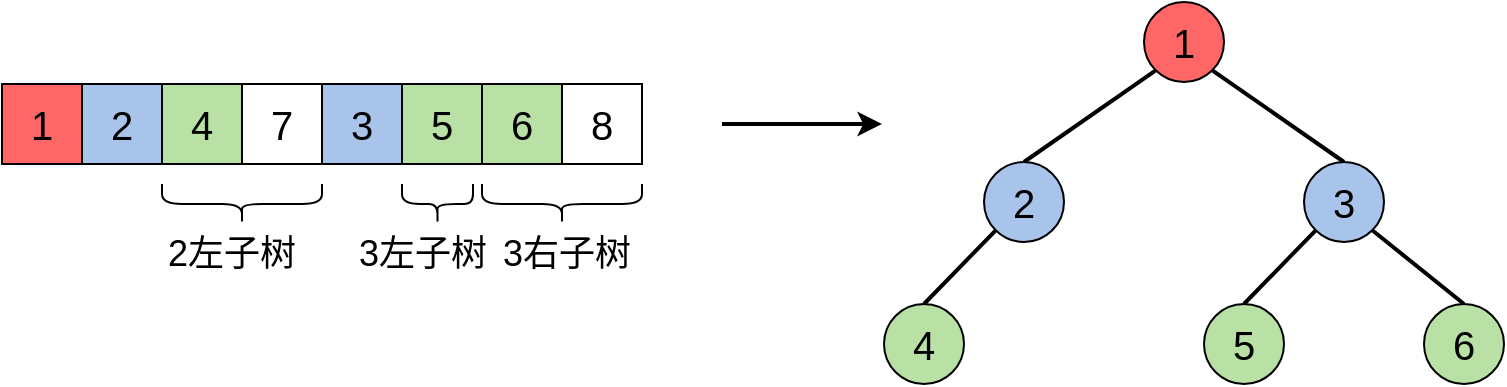 <mxfile version="20.8.16" type="device"><diagram name="第 1 页" id="H0j3fC_Wo4dDJ6tFlsuq"><mxGraphModel dx="1194" dy="747" grid="1" gridSize="10" guides="1" tooltips="1" connect="1" arrows="1" fold="1" page="1" pageScale="1" pageWidth="1169" pageHeight="827" math="0" shadow="0"><root><mxCell id="0"/><mxCell id="1" parent="0"/><mxCell id="WnhyXd3zX1nJqmI9704n-1" value="1" style="whiteSpace=wrap;html=1;aspect=fixed;fontSize=20;fillColor=#FF6666;" parent="1" vertex="1"><mxGeometry x="240" y="160" width="40" height="40" as="geometry"/></mxCell><mxCell id="WnhyXd3zX1nJqmI9704n-2" value="2" style="whiteSpace=wrap;html=1;aspect=fixed;fontSize=20;fillColor=#A9C4EB;" parent="1" vertex="1"><mxGeometry x="280" y="160" width="40" height="40" as="geometry"/></mxCell><mxCell id="WnhyXd3zX1nJqmI9704n-3" value="4" style="whiteSpace=wrap;html=1;aspect=fixed;fontSize=20;fillColor=#B9E0A5;" parent="1" vertex="1"><mxGeometry x="320" y="160" width="40" height="40" as="geometry"/></mxCell><mxCell id="WnhyXd3zX1nJqmI9704n-4" value="7" style="whiteSpace=wrap;html=1;aspect=fixed;fontSize=20;fillColor=#FFFFFF;" parent="1" vertex="1"><mxGeometry x="360" y="160" width="40" height="40" as="geometry"/></mxCell><mxCell id="WnhyXd3zX1nJqmI9704n-5" value="3" style="whiteSpace=wrap;html=1;aspect=fixed;fontSize=20;fillColor=#A9C4EB;" parent="1" vertex="1"><mxGeometry x="400" y="160" width="40" height="40" as="geometry"/></mxCell><mxCell id="WnhyXd3zX1nJqmI9704n-6" value="5" style="whiteSpace=wrap;html=1;aspect=fixed;fontSize=20;fillColor=#B9E0A5;" parent="1" vertex="1"><mxGeometry x="440" y="160" width="40" height="40" as="geometry"/></mxCell><mxCell id="WnhyXd3zX1nJqmI9704n-7" value="6" style="whiteSpace=wrap;html=1;aspect=fixed;fontSize=20;fillColor=#B9E0A5;" parent="1" vertex="1"><mxGeometry x="480" y="160" width="40" height="40" as="geometry"/></mxCell><mxCell id="WnhyXd3zX1nJqmI9704n-8" value="8" style="whiteSpace=wrap;html=1;aspect=fixed;fontSize=20;fillColor=#FFFFFF;" parent="1" vertex="1"><mxGeometry x="520" y="160" width="40" height="40" as="geometry"/></mxCell><mxCell id="WnhyXd3zX1nJqmI9704n-9" value="" style="shape=curlyBracket;whiteSpace=wrap;html=1;rounded=1;labelPosition=left;verticalLabelPosition=middle;align=right;verticalAlign=middle;fillColor=#A9C4EB;rotation=-90;" parent="1" vertex="1"><mxGeometry x="350" y="180" width="20" height="80" as="geometry"/></mxCell><mxCell id="WnhyXd3zX1nJqmI9704n-10" value="2左子树" style="text;html=1;strokeColor=none;fillColor=none;align=center;verticalAlign=middle;whiteSpace=wrap;rounded=0;fontSize=18;" parent="1" vertex="1"><mxGeometry x="310" y="230" width="90" height="30" as="geometry"/></mxCell><mxCell id="WnhyXd3zX1nJqmI9704n-11" value="" style="shape=curlyBracket;whiteSpace=wrap;html=1;rounded=1;labelPosition=left;verticalLabelPosition=middle;align=right;verticalAlign=middle;fillColor=#A9C4EB;rotation=-90;size=0.5;" parent="1" vertex="1"><mxGeometry x="447.75" y="202.25" width="20" height="35.5" as="geometry"/></mxCell><mxCell id="WnhyXd3zX1nJqmI9704n-12" value="3左子树" style="text;html=1;strokeColor=none;fillColor=none;align=center;verticalAlign=middle;whiteSpace=wrap;rounded=0;fontSize=18;" parent="1" vertex="1"><mxGeometry x="413" y="230" width="75" height="30" as="geometry"/></mxCell><mxCell id="WnhyXd3zX1nJqmI9704n-14" value="" style="shape=curlyBracket;whiteSpace=wrap;html=1;rounded=1;labelPosition=left;verticalLabelPosition=middle;align=right;verticalAlign=middle;fillColor=#A9C4EB;rotation=-90;" parent="1" vertex="1"><mxGeometry x="510" y="180" width="20" height="80" as="geometry"/></mxCell><mxCell id="WnhyXd3zX1nJqmI9704n-15" value="3右子树" style="text;html=1;strokeColor=none;fillColor=none;align=center;verticalAlign=middle;whiteSpace=wrap;rounded=0;fontSize=18;" parent="1" vertex="1"><mxGeometry x="485" y="230" width="75" height="30" as="geometry"/></mxCell><mxCell id="WnhyXd3zX1nJqmI9704n-32" style="rounded=0;orthogonalLoop=1;jettySize=auto;html=1;exitX=0;exitY=1;exitDx=0;exitDy=0;entryX=0.5;entryY=0;entryDx=0;entryDy=0;fontSize=18;endArrow=none;endFill=0;strokeWidth=2;" parent="1" source="WnhyXd3zX1nJqmI9704n-34" target="WnhyXd3zX1nJqmI9704n-36" edge="1"><mxGeometry relative="1" as="geometry"/></mxCell><mxCell id="WnhyXd3zX1nJqmI9704n-33" style="edgeStyle=none;rounded=0;orthogonalLoop=1;jettySize=auto;html=1;exitX=1;exitY=1;exitDx=0;exitDy=0;entryX=0.5;entryY=0;entryDx=0;entryDy=0;strokeWidth=2;fontSize=18;endArrow=none;endFill=0;" parent="1" source="WnhyXd3zX1nJqmI9704n-34" target="WnhyXd3zX1nJqmI9704n-37" edge="1"><mxGeometry relative="1" as="geometry"/></mxCell><mxCell id="WnhyXd3zX1nJqmI9704n-34" value="1" style="ellipse;whiteSpace=wrap;html=1;aspect=fixed;fillColor=#FF6666;fontSize=20;" parent="1" vertex="1"><mxGeometry x="811" y="119" width="40" height="40" as="geometry"/></mxCell><mxCell id="WnhyXd3zX1nJqmI9704n-35" value="" style="endArrow=classic;html=1;rounded=0;fontSize=20;strokeWidth=2;" parent="1" edge="1"><mxGeometry width="50" height="50" relative="1" as="geometry"><mxPoint x="600" y="180" as="sourcePoint"/><mxPoint x="680" y="180" as="targetPoint"/></mxGeometry></mxCell><mxCell id="WnhyXd3zX1nJqmI9704n-36" value="2" style="ellipse;whiteSpace=wrap;html=1;aspect=fixed;fillColor=#A9C4EB;fontSize=20;" parent="1" vertex="1"><mxGeometry x="731" y="199" width="40" height="40" as="geometry"/></mxCell><mxCell id="WnhyXd3zX1nJqmI9704n-37" value="3" style="ellipse;whiteSpace=wrap;html=1;aspect=fixed;fillColor=#A9C4EB;fontSize=20;" parent="1" vertex="1"><mxGeometry x="891" y="199" width="40" height="40" as="geometry"/></mxCell><mxCell id="WnhyXd3zX1nJqmI9704n-39" value="4" style="ellipse;whiteSpace=wrap;html=1;aspect=fixed;fillColor=#B9E0A5;fontSize=20;" parent="1" vertex="1"><mxGeometry x="681" y="270" width="40" height="40" as="geometry"/></mxCell><mxCell id="WnhyXd3zX1nJqmI9704n-41" style="rounded=0;orthogonalLoop=1;jettySize=auto;html=1;exitX=0.5;exitY=0;exitDx=0;exitDy=0;entryX=0;entryY=1;entryDx=0;entryDy=0;fontSize=18;endArrow=none;endFill=0;strokeWidth=2;" parent="1" source="WnhyXd3zX1nJqmI9704n-39" target="WnhyXd3zX1nJqmI9704n-36" edge="1"><mxGeometry relative="1" as="geometry"><mxPoint x="701" y="275" as="sourcePoint"/><mxPoint x="761" y="209" as="targetPoint"/></mxGeometry></mxCell><mxCell id="WnhyXd3zX1nJqmI9704n-42" value="5" style="ellipse;whiteSpace=wrap;html=1;aspect=fixed;fillColor=#B9E0A5;fontSize=20;" parent="1" vertex="1"><mxGeometry x="841" y="270" width="40" height="40" as="geometry"/></mxCell><mxCell id="WnhyXd3zX1nJqmI9704n-44" style="rounded=0;orthogonalLoop=1;jettySize=auto;html=1;entryX=1;entryY=1;entryDx=0;entryDy=0;fontSize=18;endArrow=none;endFill=0;strokeWidth=2;exitX=0.5;exitY=0;exitDx=0;exitDy=0;" parent="1" source="WnhyXd3zX1nJqmI9704n-47" target="WnhyXd3zX1nJqmI9704n-37" edge="1"><mxGeometry relative="1" as="geometry"><mxPoint x="991" y="240" as="sourcePoint"/><mxPoint x="756.858" y="253.142" as="targetPoint"/></mxGeometry></mxCell><mxCell id="WnhyXd3zX1nJqmI9704n-47" value="6" style="ellipse;whiteSpace=wrap;html=1;aspect=fixed;fillColor=#B9E0A5;fontSize=20;" parent="1" vertex="1"><mxGeometry x="951" y="270" width="40" height="40" as="geometry"/></mxCell><mxCell id="WnhyXd3zX1nJqmI9704n-49" style="rounded=0;orthogonalLoop=1;jettySize=auto;html=1;exitX=0.5;exitY=0;exitDx=0;exitDy=0;entryX=0;entryY=1;entryDx=0;entryDy=0;fontSize=18;endArrow=none;endFill=0;strokeWidth=2;" parent="1" source="WnhyXd3zX1nJqmI9704n-42" target="WnhyXd3zX1nJqmI9704n-37" edge="1"><mxGeometry relative="1" as="geometry"><mxPoint x="711" y="280" as="sourcePoint"/><mxPoint x="746.858" y="243.142" as="targetPoint"/></mxGeometry></mxCell></root></mxGraphModel></diagram></mxfile>